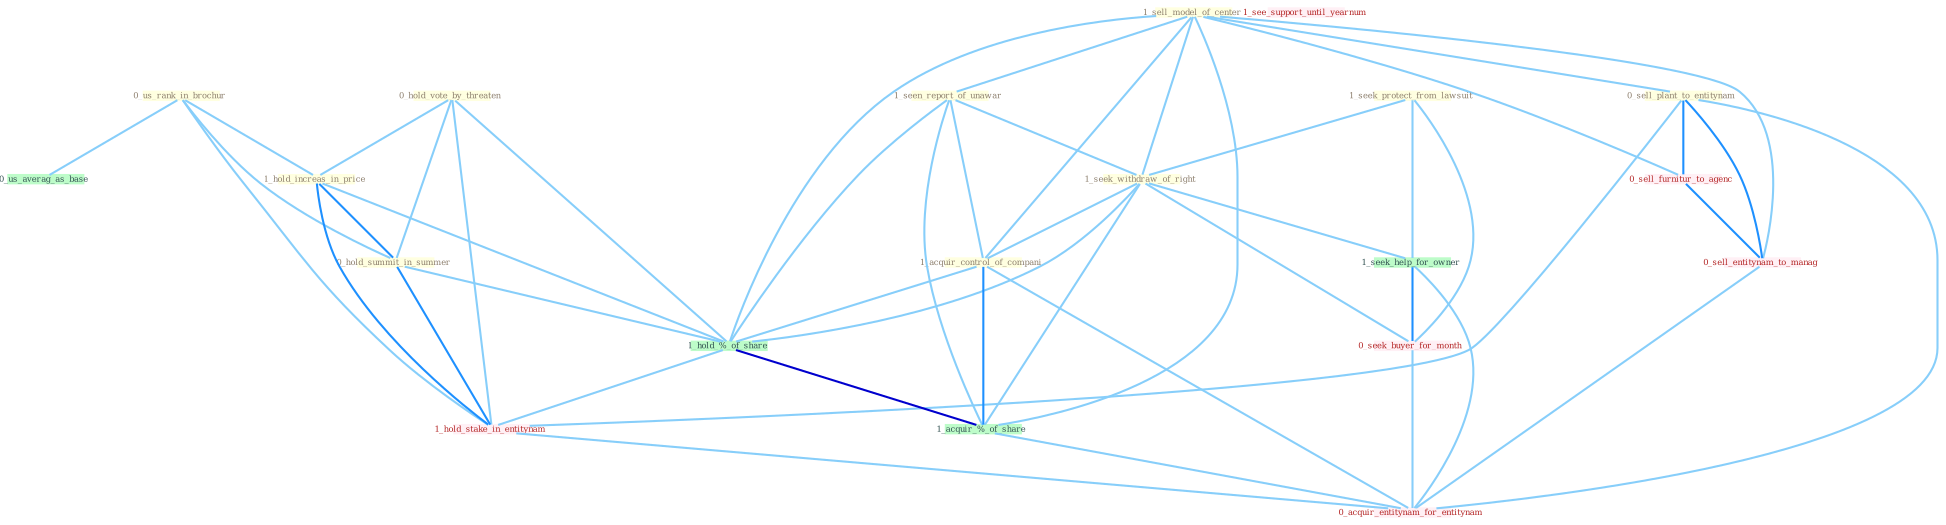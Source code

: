Graph G{ 
    node
    [shape=polygon,style=filled,width=.5,height=.06,color="#BDFCC9",fixedsize=true,fontsize=4,
    fontcolor="#2f4f4f"];
    {node
    [color="#ffffe0", fontcolor="#8b7d6b"] "1_sell_model_of_center " "1_seek_protect_from_lawsuit " "1_seen_report_of_unawar " "0_sell_plant_to_entitynam " "0_hold_vote_by_threaten " "0_us_rank_in_brochur " "1_hold_increas_in_price " "0_hold_summit_in_summer " "1_seek_withdraw_of_right " "1_acquir_control_of_compani "}
{node [color="#fff0f5", fontcolor="#b22222"] "1_hold_stake_in_entitynam " "0_seek_buyer_for_month " "1_see_support_until_yearnum " "0_sell_furnitur_to_agenc " "0_sell_entitynam_to_manag " "0_acquir_entitynam_for_entitynam "}
edge [color="#B0E2FF"];

	"1_sell_model_of_center " -- "1_seen_report_of_unawar " [w="1", color="#87cefa" ];
	"1_sell_model_of_center " -- "0_sell_plant_to_entitynam " [w="1", color="#87cefa" ];
	"1_sell_model_of_center " -- "1_seek_withdraw_of_right " [w="1", color="#87cefa" ];
	"1_sell_model_of_center " -- "1_acquir_control_of_compani " [w="1", color="#87cefa" ];
	"1_sell_model_of_center " -- "1_hold_%_of_share " [w="1", color="#87cefa" ];
	"1_sell_model_of_center " -- "1_acquir_%_of_share " [w="1", color="#87cefa" ];
	"1_sell_model_of_center " -- "0_sell_furnitur_to_agenc " [w="1", color="#87cefa" ];
	"1_sell_model_of_center " -- "0_sell_entitynam_to_manag " [w="1", color="#87cefa" ];
	"1_seek_protect_from_lawsuit " -- "1_seek_withdraw_of_right " [w="1", color="#87cefa" ];
	"1_seek_protect_from_lawsuit " -- "1_seek_help_for_owner " [w="1", color="#87cefa" ];
	"1_seek_protect_from_lawsuit " -- "0_seek_buyer_for_month " [w="1", color="#87cefa" ];
	"1_seen_report_of_unawar " -- "1_seek_withdraw_of_right " [w="1", color="#87cefa" ];
	"1_seen_report_of_unawar " -- "1_acquir_control_of_compani " [w="1", color="#87cefa" ];
	"1_seen_report_of_unawar " -- "1_hold_%_of_share " [w="1", color="#87cefa" ];
	"1_seen_report_of_unawar " -- "1_acquir_%_of_share " [w="1", color="#87cefa" ];
	"0_sell_plant_to_entitynam " -- "1_hold_stake_in_entitynam " [w="1", color="#87cefa" ];
	"0_sell_plant_to_entitynam " -- "0_sell_furnitur_to_agenc " [w="2", color="#1e90ff" , len=0.8];
	"0_sell_plant_to_entitynam " -- "0_sell_entitynam_to_manag " [w="2", color="#1e90ff" , len=0.8];
	"0_sell_plant_to_entitynam " -- "0_acquir_entitynam_for_entitynam " [w="1", color="#87cefa" ];
	"0_hold_vote_by_threaten " -- "1_hold_increas_in_price " [w="1", color="#87cefa" ];
	"0_hold_vote_by_threaten " -- "0_hold_summit_in_summer " [w="1", color="#87cefa" ];
	"0_hold_vote_by_threaten " -- "1_hold_%_of_share " [w="1", color="#87cefa" ];
	"0_hold_vote_by_threaten " -- "1_hold_stake_in_entitynam " [w="1", color="#87cefa" ];
	"0_us_rank_in_brochur " -- "1_hold_increas_in_price " [w="1", color="#87cefa" ];
	"0_us_rank_in_brochur " -- "0_hold_summit_in_summer " [w="1", color="#87cefa" ];
	"0_us_rank_in_brochur " -- "1_hold_stake_in_entitynam " [w="1", color="#87cefa" ];
	"0_us_rank_in_brochur " -- "0_us_averag_as_base " [w="1", color="#87cefa" ];
	"1_hold_increas_in_price " -- "0_hold_summit_in_summer " [w="2", color="#1e90ff" , len=0.8];
	"1_hold_increas_in_price " -- "1_hold_%_of_share " [w="1", color="#87cefa" ];
	"1_hold_increas_in_price " -- "1_hold_stake_in_entitynam " [w="2", color="#1e90ff" , len=0.8];
	"0_hold_summit_in_summer " -- "1_hold_%_of_share " [w="1", color="#87cefa" ];
	"0_hold_summit_in_summer " -- "1_hold_stake_in_entitynam " [w="2", color="#1e90ff" , len=0.8];
	"1_seek_withdraw_of_right " -- "1_acquir_control_of_compani " [w="1", color="#87cefa" ];
	"1_seek_withdraw_of_right " -- "1_hold_%_of_share " [w="1", color="#87cefa" ];
	"1_seek_withdraw_of_right " -- "1_seek_help_for_owner " [w="1", color="#87cefa" ];
	"1_seek_withdraw_of_right " -- "0_seek_buyer_for_month " [w="1", color="#87cefa" ];
	"1_seek_withdraw_of_right " -- "1_acquir_%_of_share " [w="1", color="#87cefa" ];
	"1_acquir_control_of_compani " -- "1_hold_%_of_share " [w="1", color="#87cefa" ];
	"1_acquir_control_of_compani " -- "1_acquir_%_of_share " [w="2", color="#1e90ff" , len=0.8];
	"1_acquir_control_of_compani " -- "0_acquir_entitynam_for_entitynam " [w="1", color="#87cefa" ];
	"1_hold_%_of_share " -- "1_hold_stake_in_entitynam " [w="1", color="#87cefa" ];
	"1_hold_%_of_share " -- "1_acquir_%_of_share " [w="3", color="#0000cd" , len=0.6];
	"1_hold_stake_in_entitynam " -- "0_acquir_entitynam_for_entitynam " [w="1", color="#87cefa" ];
	"1_seek_help_for_owner " -- "0_seek_buyer_for_month " [w="2", color="#1e90ff" , len=0.8];
	"1_seek_help_for_owner " -- "0_acquir_entitynam_for_entitynam " [w="1", color="#87cefa" ];
	"0_seek_buyer_for_month " -- "0_acquir_entitynam_for_entitynam " [w="1", color="#87cefa" ];
	"1_acquir_%_of_share " -- "0_acquir_entitynam_for_entitynam " [w="1", color="#87cefa" ];
	"0_sell_furnitur_to_agenc " -- "0_sell_entitynam_to_manag " [w="2", color="#1e90ff" , len=0.8];
	"0_sell_entitynam_to_manag " -- "0_acquir_entitynam_for_entitynam " [w="1", color="#87cefa" ];
}